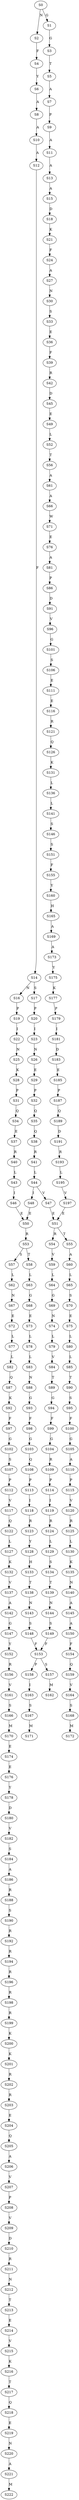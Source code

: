strict digraph  {
	S0 -> S1 [ label = G ];
	S0 -> S2 [ label = N ];
	S1 -> S3 [ label = G ];
	S2 -> S4 [ label = F ];
	S3 -> S5 [ label = T ];
	S4 -> S6 [ label = Y ];
	S5 -> S7 [ label = A ];
	S6 -> S8 [ label = A ];
	S7 -> S9 [ label = P ];
	S8 -> S10 [ label = A ];
	S9 -> S11 [ label = A ];
	S10 -> S12 [ label = A ];
	S11 -> S13 [ label = A ];
	S12 -> S14 [ label = F ];
	S13 -> S15 [ label = A ];
	S14 -> S16 [ label = N ];
	S14 -> S17 [ label = S ];
	S15 -> S18 [ label = D ];
	S16 -> S19 [ label = P ];
	S17 -> S20 [ label = P ];
	S18 -> S21 [ label = K ];
	S19 -> S22 [ label = I ];
	S20 -> S23 [ label = I ];
	S21 -> S24 [ label = F ];
	S22 -> S25 [ label = N ];
	S23 -> S26 [ label = N ];
	S24 -> S27 [ label = A ];
	S25 -> S28 [ label = K ];
	S26 -> S29 [ label = E ];
	S27 -> S30 [ label = N ];
	S28 -> S31 [ label = P ];
	S29 -> S32 [ label = P ];
	S30 -> S33 [ label = S ];
	S31 -> S34 [ label = Q ];
	S32 -> S35 [ label = Q ];
	S33 -> S36 [ label = E ];
	S34 -> S37 [ label = E ];
	S35 -> S38 [ label = Q ];
	S36 -> S39 [ label = F ];
	S37 -> S40 [ label = R ];
	S38 -> S41 [ label = R ];
	S39 -> S42 [ label = R ];
	S40 -> S43 [ label = L ];
	S41 -> S44 [ label = L ];
	S42 -> S45 [ label = D ];
	S43 -> S46 [ label = I ];
	S44 -> S47 [ label = V ];
	S44 -> S48 [ label = I ];
	S45 -> S49 [ label = E ];
	S46 -> S50 [ label = E ];
	S47 -> S51 [ label = E ];
	S48 -> S50 [ label = E ];
	S49 -> S52 [ label = L ];
	S50 -> S53 [ label = R ];
	S51 -> S54 [ label = R ];
	S51 -> S55 [ label = T ];
	S52 -> S56 [ label = T ];
	S53 -> S57 [ label = S ];
	S53 -> S58 [ label = T ];
	S54 -> S59 [ label = V ];
	S55 -> S60 [ label = A ];
	S56 -> S61 [ label = A ];
	S57 -> S62 [ label = L ];
	S58 -> S63 [ label = L ];
	S59 -> S64 [ label = L ];
	S60 -> S65 [ label = L ];
	S61 -> S66 [ label = A ];
	S62 -> S67 [ label = N ];
	S63 -> S68 [ label = G ];
	S64 -> S69 [ label = G ];
	S65 -> S70 [ label = S ];
	S66 -> S71 [ label = W ];
	S67 -> S72 [ label = E ];
	S68 -> S73 [ label = E ];
	S69 -> S74 [ label = N ];
	S70 -> S75 [ label = E ];
	S71 -> S76 [ label = E ];
	S72 -> S77 [ label = L ];
	S73 -> S78 [ label = L ];
	S74 -> S79 [ label = L ];
	S75 -> S80 [ label = L ];
	S76 -> S81 [ label = A ];
	S77 -> S82 [ label = L ];
	S78 -> S83 [ label = L ];
	S79 -> S84 [ label = V ];
	S80 -> S85 [ label = L ];
	S81 -> S86 [ label = P ];
	S82 -> S87 [ label = Q ];
	S83 -> S88 [ label = N ];
	S84 -> S89 [ label = T ];
	S85 -> S90 [ label = T ];
	S86 -> S91 [ label = D ];
	S87 -> S92 [ label = K ];
	S88 -> S93 [ label = G ];
	S89 -> S94 [ label = G ];
	S90 -> S95 [ label = S ];
	S91 -> S96 [ label = V ];
	S92 -> S97 [ label = F ];
	S93 -> S98 [ label = F ];
	S94 -> S99 [ label = F ];
	S95 -> S100 [ label = F ];
	S96 -> S101 [ label = G ];
	S97 -> S102 [ label = G ];
	S98 -> S103 [ label = G ];
	S99 -> S104 [ label = G ];
	S100 -> S105 [ label = G ];
	S101 -> S106 [ label = S ];
	S102 -> S107 [ label = S ];
	S103 -> S108 [ label = Q ];
	S104 -> S109 [ label = R ];
	S105 -> S110 [ label = A ];
	S106 -> S111 [ label = E ];
	S107 -> S112 [ label = P ];
	S108 -> S113 [ label = P ];
	S109 -> S114 [ label = P ];
	S110 -> S115 [ label = P ];
	S111 -> S116 [ label = E ];
	S112 -> S117 [ label = V ];
	S113 -> S118 [ label = I ];
	S114 -> S119 [ label = I ];
	S115 -> S120 [ label = V ];
	S116 -> S121 [ label = R ];
	S117 -> S122 [ label = Q ];
	S118 -> S123 [ label = R ];
	S119 -> S124 [ label = R ];
	S120 -> S125 [ label = R ];
	S121 -> S126 [ label = Q ];
	S122 -> S127 [ label = L ];
	S123 -> S128 [ label = Y ];
	S124 -> S129 [ label = L ];
	S125 -> S130 [ label = L ];
	S126 -> S131 [ label = K ];
	S127 -> S132 [ label = K ];
	S128 -> S133 [ label = H ];
	S129 -> S134 [ label = S ];
	S130 -> S135 [ label = K ];
	S131 -> S136 [ label = L ];
	S132 -> S137 [ label = V ];
	S133 -> S138 [ label = T ];
	S134 -> S139 [ label = T ];
	S135 -> S140 [ label = N ];
	S136 -> S141 [ label = L ];
	S137 -> S142 [ label = A ];
	S138 -> S143 [ label = N ];
	S139 -> S144 [ label = N ];
	S140 -> S145 [ label = A ];
	S141 -> S146 [ label = S ];
	S142 -> S147 [ label = G ];
	S143 -> S148 [ label = S ];
	S144 -> S149 [ label = S ];
	S145 -> S150 [ label = A ];
	S146 -> S151 [ label = S ];
	S147 -> S152 [ label = Y ];
	S148 -> S153 [ label = F ];
	S149 -> S153 [ label = F ];
	S150 -> S154 [ label = F ];
	S151 -> S155 [ label = F ];
	S152 -> S156 [ label = R ];
	S153 -> S157 [ label = S ];
	S153 -> S158 [ label = P ];
	S154 -> S159 [ label = Q ];
	S155 -> S160 [ label = Y ];
	S156 -> S161 [ label = V ];
	S157 -> S162 [ label = M ];
	S158 -> S163 [ label = I ];
	S159 -> S164 [ label = V ];
	S160 -> S165 [ label = H ];
	S161 -> S166 [ label = S ];
	S163 -> S167 [ label = S ];
	S164 -> S168 [ label = S ];
	S165 -> S169 [ label = A ];
	S166 -> S170 [ label = M ];
	S167 -> S171 [ label = M ];
	S168 -> S172 [ label = M ];
	S169 -> S173 [ label = A ];
	S170 -> S174 [ label = E ];
	S173 -> S175 [ label = Y ];
	S174 -> S176 [ label = E ];
	S175 -> S177 [ label = K ];
	S176 -> S178 [ label = Y ];
	S177 -> S179 [ label = P ];
	S178 -> S180 [ label = D ];
	S179 -> S181 [ label = I ];
	S180 -> S182 [ label = V ];
	S181 -> S183 [ label = D ];
	S182 -> S184 [ label = S ];
	S183 -> S185 [ label = E ];
	S184 -> S186 [ label = A ];
	S185 -> S187 [ label = P ];
	S186 -> S188 [ label = R ];
	S187 -> S189 [ label = Q ];
	S188 -> S190 [ label = S ];
	S189 -> S191 [ label = D ];
	S190 -> S192 [ label = R ];
	S191 -> S193 [ label = R ];
	S192 -> S194 [ label = R ];
	S193 -> S195 [ label = L ];
	S194 -> S196 [ label = R ];
	S195 -> S197 [ label = V ];
	S196 -> S198 [ label = R ];
	S197 -> S51 [ label = E ];
	S198 -> S199 [ label = R ];
	S199 -> S200 [ label = K ];
	S200 -> S201 [ label = K ];
	S201 -> S202 [ label = R ];
	S202 -> S203 [ label = R ];
	S203 -> S204 [ label = E ];
	S204 -> S205 [ label = Q ];
	S205 -> S206 [ label = A ];
	S206 -> S207 [ label = V ];
	S207 -> S208 [ label = P ];
	S208 -> S209 [ label = V ];
	S209 -> S210 [ label = D ];
	S210 -> S211 [ label = R ];
	S211 -> S212 [ label = N ];
	S212 -> S213 [ label = T ];
	S213 -> S214 [ label = E ];
	S214 -> S215 [ label = V ];
	S215 -> S216 [ label = K ];
	S216 -> S217 [ label = T ];
	S217 -> S218 [ label = Q ];
	S218 -> S219 [ label = E ];
	S219 -> S220 [ label = N ];
	S220 -> S221 [ label = A ];
	S221 -> S222 [ label = M ];
}
